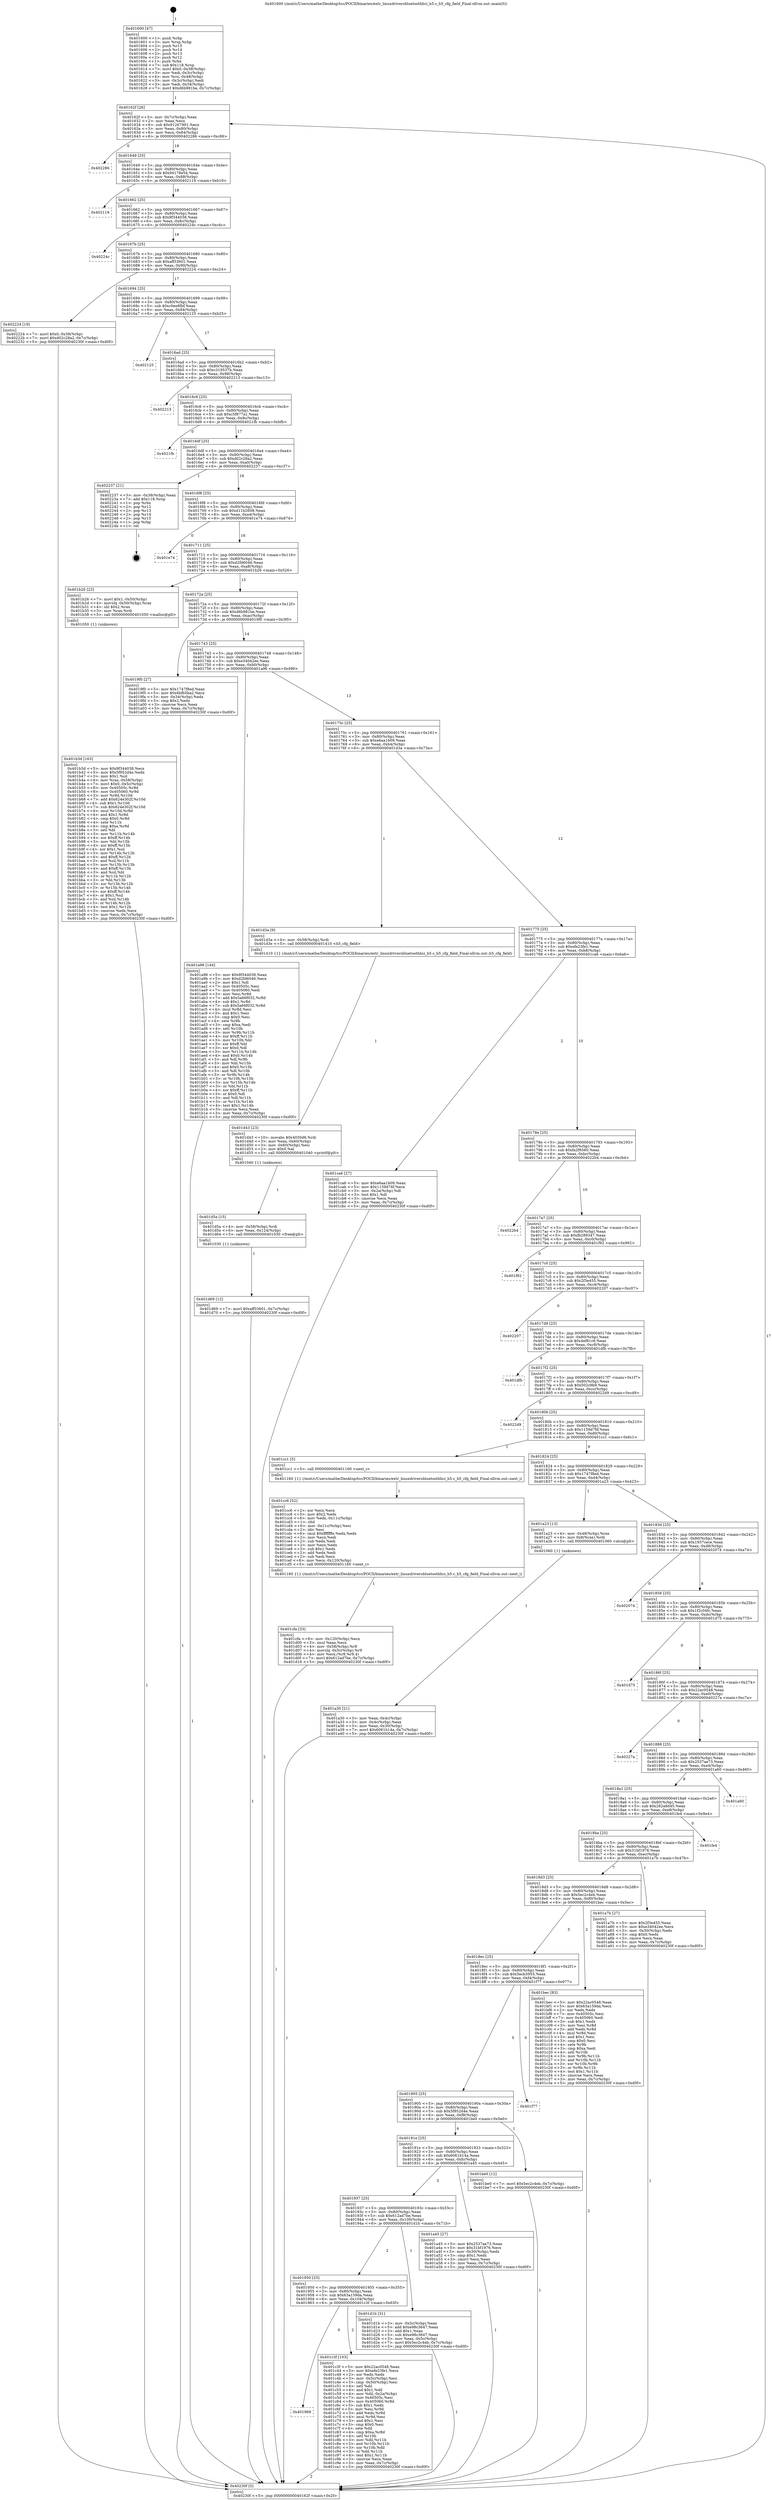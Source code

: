 digraph "0x401600" {
  label = "0x401600 (/mnt/c/Users/mathe/Desktop/tcc/POCII/binaries/extr_linuxdriversbluetoothhci_h5.c_h5_cfg_field_Final-ollvm.out::main(0))"
  labelloc = "t"
  node[shape=record]

  Entry [label="",width=0.3,height=0.3,shape=circle,fillcolor=black,style=filled]
  "0x40162f" [label="{
     0x40162f [26]\l
     | [instrs]\l
     &nbsp;&nbsp;0x40162f \<+3\>: mov -0x7c(%rbp),%eax\l
     &nbsp;&nbsp;0x401632 \<+2\>: mov %eax,%ecx\l
     &nbsp;&nbsp;0x401634 \<+6\>: sub $0x91267991,%ecx\l
     &nbsp;&nbsp;0x40163a \<+3\>: mov %eax,-0x80(%rbp)\l
     &nbsp;&nbsp;0x40163d \<+6\>: mov %ecx,-0x84(%rbp)\l
     &nbsp;&nbsp;0x401643 \<+6\>: je 0000000000402286 \<main+0xc86\>\l
  }"]
  "0x402286" [label="{
     0x402286\l
  }", style=dashed]
  "0x401649" [label="{
     0x401649 [25]\l
     | [instrs]\l
     &nbsp;&nbsp;0x401649 \<+5\>: jmp 000000000040164e \<main+0x4e\>\l
     &nbsp;&nbsp;0x40164e \<+3\>: mov -0x80(%rbp),%eax\l
     &nbsp;&nbsp;0x401651 \<+5\>: sub $0x94178e54,%eax\l
     &nbsp;&nbsp;0x401656 \<+6\>: mov %eax,-0x88(%rbp)\l
     &nbsp;&nbsp;0x40165c \<+6\>: je 0000000000402119 \<main+0xb19\>\l
  }"]
  Exit [label="",width=0.3,height=0.3,shape=circle,fillcolor=black,style=filled,peripheries=2]
  "0x402119" [label="{
     0x402119\l
  }", style=dashed]
  "0x401662" [label="{
     0x401662 [25]\l
     | [instrs]\l
     &nbsp;&nbsp;0x401662 \<+5\>: jmp 0000000000401667 \<main+0x67\>\l
     &nbsp;&nbsp;0x401667 \<+3\>: mov -0x80(%rbp),%eax\l
     &nbsp;&nbsp;0x40166a \<+5\>: sub $0x9f344038,%eax\l
     &nbsp;&nbsp;0x40166f \<+6\>: mov %eax,-0x8c(%rbp)\l
     &nbsp;&nbsp;0x401675 \<+6\>: je 000000000040224c \<main+0xc4c\>\l
  }"]
  "0x401d69" [label="{
     0x401d69 [12]\l
     | [instrs]\l
     &nbsp;&nbsp;0x401d69 \<+7\>: movl $0xaff33601,-0x7c(%rbp)\l
     &nbsp;&nbsp;0x401d70 \<+5\>: jmp 000000000040230f \<main+0xd0f\>\l
  }"]
  "0x40224c" [label="{
     0x40224c\l
  }", style=dashed]
  "0x40167b" [label="{
     0x40167b [25]\l
     | [instrs]\l
     &nbsp;&nbsp;0x40167b \<+5\>: jmp 0000000000401680 \<main+0x80\>\l
     &nbsp;&nbsp;0x401680 \<+3\>: mov -0x80(%rbp),%eax\l
     &nbsp;&nbsp;0x401683 \<+5\>: sub $0xaff33601,%eax\l
     &nbsp;&nbsp;0x401688 \<+6\>: mov %eax,-0x90(%rbp)\l
     &nbsp;&nbsp;0x40168e \<+6\>: je 0000000000402224 \<main+0xc24\>\l
  }"]
  "0x401d5a" [label="{
     0x401d5a [15]\l
     | [instrs]\l
     &nbsp;&nbsp;0x401d5a \<+4\>: mov -0x58(%rbp),%rdi\l
     &nbsp;&nbsp;0x401d5e \<+6\>: mov %eax,-0x124(%rbp)\l
     &nbsp;&nbsp;0x401d64 \<+5\>: call 0000000000401030 \<free@plt\>\l
     | [calls]\l
     &nbsp;&nbsp;0x401030 \{1\} (unknown)\l
  }"]
  "0x402224" [label="{
     0x402224 [19]\l
     | [instrs]\l
     &nbsp;&nbsp;0x402224 \<+7\>: movl $0x0,-0x38(%rbp)\l
     &nbsp;&nbsp;0x40222b \<+7\>: movl $0xd02c28a2,-0x7c(%rbp)\l
     &nbsp;&nbsp;0x402232 \<+5\>: jmp 000000000040230f \<main+0xd0f\>\l
  }"]
  "0x401694" [label="{
     0x401694 [25]\l
     | [instrs]\l
     &nbsp;&nbsp;0x401694 \<+5\>: jmp 0000000000401699 \<main+0x99\>\l
     &nbsp;&nbsp;0x401699 \<+3\>: mov -0x80(%rbp),%eax\l
     &nbsp;&nbsp;0x40169c \<+5\>: sub $0xc0ee8fbf,%eax\l
     &nbsp;&nbsp;0x4016a1 \<+6\>: mov %eax,-0x94(%rbp)\l
     &nbsp;&nbsp;0x4016a7 \<+6\>: je 0000000000402125 \<main+0xb25\>\l
  }"]
  "0x401d43" [label="{
     0x401d43 [23]\l
     | [instrs]\l
     &nbsp;&nbsp;0x401d43 \<+10\>: movabs $0x4030d6,%rdi\l
     &nbsp;&nbsp;0x401d4d \<+3\>: mov %eax,-0x60(%rbp)\l
     &nbsp;&nbsp;0x401d50 \<+3\>: mov -0x60(%rbp),%esi\l
     &nbsp;&nbsp;0x401d53 \<+2\>: mov $0x0,%al\l
     &nbsp;&nbsp;0x401d55 \<+5\>: call 0000000000401040 \<printf@plt\>\l
     | [calls]\l
     &nbsp;&nbsp;0x401040 \{1\} (unknown)\l
  }"]
  "0x402125" [label="{
     0x402125\l
  }", style=dashed]
  "0x4016ad" [label="{
     0x4016ad [25]\l
     | [instrs]\l
     &nbsp;&nbsp;0x4016ad \<+5\>: jmp 00000000004016b2 \<main+0xb2\>\l
     &nbsp;&nbsp;0x4016b2 \<+3\>: mov -0x80(%rbp),%eax\l
     &nbsp;&nbsp;0x4016b5 \<+5\>: sub $0xc319537b,%eax\l
     &nbsp;&nbsp;0x4016ba \<+6\>: mov %eax,-0x98(%rbp)\l
     &nbsp;&nbsp;0x4016c0 \<+6\>: je 0000000000402213 \<main+0xc13\>\l
  }"]
  "0x401cfa" [label="{
     0x401cfa [33]\l
     | [instrs]\l
     &nbsp;&nbsp;0x401cfa \<+6\>: mov -0x120(%rbp),%ecx\l
     &nbsp;&nbsp;0x401d00 \<+3\>: imul %eax,%ecx\l
     &nbsp;&nbsp;0x401d03 \<+4\>: mov -0x58(%rbp),%r8\l
     &nbsp;&nbsp;0x401d07 \<+4\>: movslq -0x5c(%rbp),%r9\l
     &nbsp;&nbsp;0x401d0b \<+4\>: mov %ecx,(%r8,%r9,4)\l
     &nbsp;&nbsp;0x401d0f \<+7\>: movl $0x612ad7be,-0x7c(%rbp)\l
     &nbsp;&nbsp;0x401d16 \<+5\>: jmp 000000000040230f \<main+0xd0f\>\l
  }"]
  "0x402213" [label="{
     0x402213\l
  }", style=dashed]
  "0x4016c6" [label="{
     0x4016c6 [25]\l
     | [instrs]\l
     &nbsp;&nbsp;0x4016c6 \<+5\>: jmp 00000000004016cb \<main+0xcb\>\l
     &nbsp;&nbsp;0x4016cb \<+3\>: mov -0x80(%rbp),%eax\l
     &nbsp;&nbsp;0x4016ce \<+5\>: sub $0xc5f877a1,%eax\l
     &nbsp;&nbsp;0x4016d3 \<+6\>: mov %eax,-0x9c(%rbp)\l
     &nbsp;&nbsp;0x4016d9 \<+6\>: je 00000000004021fb \<main+0xbfb\>\l
  }"]
  "0x401cc6" [label="{
     0x401cc6 [52]\l
     | [instrs]\l
     &nbsp;&nbsp;0x401cc6 \<+2\>: xor %ecx,%ecx\l
     &nbsp;&nbsp;0x401cc8 \<+5\>: mov $0x2,%edx\l
     &nbsp;&nbsp;0x401ccd \<+6\>: mov %edx,-0x11c(%rbp)\l
     &nbsp;&nbsp;0x401cd3 \<+1\>: cltd\l
     &nbsp;&nbsp;0x401cd4 \<+6\>: mov -0x11c(%rbp),%esi\l
     &nbsp;&nbsp;0x401cda \<+2\>: idiv %esi\l
     &nbsp;&nbsp;0x401cdc \<+6\>: imul $0xfffffffe,%edx,%edx\l
     &nbsp;&nbsp;0x401ce2 \<+2\>: mov %ecx,%edi\l
     &nbsp;&nbsp;0x401ce4 \<+2\>: sub %edx,%edi\l
     &nbsp;&nbsp;0x401ce6 \<+2\>: mov %ecx,%edx\l
     &nbsp;&nbsp;0x401ce8 \<+3\>: sub $0x1,%edx\l
     &nbsp;&nbsp;0x401ceb \<+2\>: add %edx,%edi\l
     &nbsp;&nbsp;0x401ced \<+2\>: sub %edi,%ecx\l
     &nbsp;&nbsp;0x401cef \<+6\>: mov %ecx,-0x120(%rbp)\l
     &nbsp;&nbsp;0x401cf5 \<+5\>: call 0000000000401160 \<next_i\>\l
     | [calls]\l
     &nbsp;&nbsp;0x401160 \{1\} (/mnt/c/Users/mathe/Desktop/tcc/POCII/binaries/extr_linuxdriversbluetoothhci_h5.c_h5_cfg_field_Final-ollvm.out::next_i)\l
  }"]
  "0x4021fb" [label="{
     0x4021fb\l
  }", style=dashed]
  "0x4016df" [label="{
     0x4016df [25]\l
     | [instrs]\l
     &nbsp;&nbsp;0x4016df \<+5\>: jmp 00000000004016e4 \<main+0xe4\>\l
     &nbsp;&nbsp;0x4016e4 \<+3\>: mov -0x80(%rbp),%eax\l
     &nbsp;&nbsp;0x4016e7 \<+5\>: sub $0xd02c28a2,%eax\l
     &nbsp;&nbsp;0x4016ec \<+6\>: mov %eax,-0xa0(%rbp)\l
     &nbsp;&nbsp;0x4016f2 \<+6\>: je 0000000000402237 \<main+0xc37\>\l
  }"]
  "0x401969" [label="{
     0x401969\l
  }", style=dashed]
  "0x402237" [label="{
     0x402237 [21]\l
     | [instrs]\l
     &nbsp;&nbsp;0x402237 \<+3\>: mov -0x38(%rbp),%eax\l
     &nbsp;&nbsp;0x40223a \<+7\>: add $0x118,%rsp\l
     &nbsp;&nbsp;0x402241 \<+1\>: pop %rbx\l
     &nbsp;&nbsp;0x402242 \<+2\>: pop %r12\l
     &nbsp;&nbsp;0x402244 \<+2\>: pop %r13\l
     &nbsp;&nbsp;0x402246 \<+2\>: pop %r14\l
     &nbsp;&nbsp;0x402248 \<+2\>: pop %r15\l
     &nbsp;&nbsp;0x40224a \<+1\>: pop %rbp\l
     &nbsp;&nbsp;0x40224b \<+1\>: ret\l
  }"]
  "0x4016f8" [label="{
     0x4016f8 [25]\l
     | [instrs]\l
     &nbsp;&nbsp;0x4016f8 \<+5\>: jmp 00000000004016fd \<main+0xfd\>\l
     &nbsp;&nbsp;0x4016fd \<+3\>: mov -0x80(%rbp),%eax\l
     &nbsp;&nbsp;0x401700 \<+5\>: sub $0xd11b2608,%eax\l
     &nbsp;&nbsp;0x401705 \<+6\>: mov %eax,-0xa4(%rbp)\l
     &nbsp;&nbsp;0x40170b \<+6\>: je 0000000000401e74 \<main+0x874\>\l
  }"]
  "0x401c3f" [label="{
     0x401c3f [103]\l
     | [instrs]\l
     &nbsp;&nbsp;0x401c3f \<+5\>: mov $0x22ac0548,%eax\l
     &nbsp;&nbsp;0x401c44 \<+5\>: mov $0xefe23fe1,%ecx\l
     &nbsp;&nbsp;0x401c49 \<+2\>: xor %edx,%edx\l
     &nbsp;&nbsp;0x401c4b \<+3\>: mov -0x5c(%rbp),%esi\l
     &nbsp;&nbsp;0x401c4e \<+3\>: cmp -0x50(%rbp),%esi\l
     &nbsp;&nbsp;0x401c51 \<+4\>: setl %dil\l
     &nbsp;&nbsp;0x401c55 \<+4\>: and $0x1,%dil\l
     &nbsp;&nbsp;0x401c59 \<+4\>: mov %dil,-0x2a(%rbp)\l
     &nbsp;&nbsp;0x401c5d \<+7\>: mov 0x40505c,%esi\l
     &nbsp;&nbsp;0x401c64 \<+8\>: mov 0x405060,%r8d\l
     &nbsp;&nbsp;0x401c6c \<+3\>: sub $0x1,%edx\l
     &nbsp;&nbsp;0x401c6f \<+3\>: mov %esi,%r9d\l
     &nbsp;&nbsp;0x401c72 \<+3\>: add %edx,%r9d\l
     &nbsp;&nbsp;0x401c75 \<+4\>: imul %r9d,%esi\l
     &nbsp;&nbsp;0x401c79 \<+3\>: and $0x1,%esi\l
     &nbsp;&nbsp;0x401c7c \<+3\>: cmp $0x0,%esi\l
     &nbsp;&nbsp;0x401c7f \<+4\>: sete %dil\l
     &nbsp;&nbsp;0x401c83 \<+4\>: cmp $0xa,%r8d\l
     &nbsp;&nbsp;0x401c87 \<+4\>: setl %r10b\l
     &nbsp;&nbsp;0x401c8b \<+3\>: mov %dil,%r11b\l
     &nbsp;&nbsp;0x401c8e \<+3\>: and %r10b,%r11b\l
     &nbsp;&nbsp;0x401c91 \<+3\>: xor %r10b,%dil\l
     &nbsp;&nbsp;0x401c94 \<+3\>: or %dil,%r11b\l
     &nbsp;&nbsp;0x401c97 \<+4\>: test $0x1,%r11b\l
     &nbsp;&nbsp;0x401c9b \<+3\>: cmovne %ecx,%eax\l
     &nbsp;&nbsp;0x401c9e \<+3\>: mov %eax,-0x7c(%rbp)\l
     &nbsp;&nbsp;0x401ca1 \<+5\>: jmp 000000000040230f \<main+0xd0f\>\l
  }"]
  "0x401e74" [label="{
     0x401e74\l
  }", style=dashed]
  "0x401711" [label="{
     0x401711 [25]\l
     | [instrs]\l
     &nbsp;&nbsp;0x401711 \<+5\>: jmp 0000000000401716 \<main+0x116\>\l
     &nbsp;&nbsp;0x401716 \<+3\>: mov -0x80(%rbp),%eax\l
     &nbsp;&nbsp;0x401719 \<+5\>: sub $0xd2fd6046,%eax\l
     &nbsp;&nbsp;0x40171e \<+6\>: mov %eax,-0xa8(%rbp)\l
     &nbsp;&nbsp;0x401724 \<+6\>: je 0000000000401b26 \<main+0x526\>\l
  }"]
  "0x401950" [label="{
     0x401950 [25]\l
     | [instrs]\l
     &nbsp;&nbsp;0x401950 \<+5\>: jmp 0000000000401955 \<main+0x355\>\l
     &nbsp;&nbsp;0x401955 \<+3\>: mov -0x80(%rbp),%eax\l
     &nbsp;&nbsp;0x401958 \<+5\>: sub $0x63a159da,%eax\l
     &nbsp;&nbsp;0x40195d \<+6\>: mov %eax,-0x104(%rbp)\l
     &nbsp;&nbsp;0x401963 \<+6\>: je 0000000000401c3f \<main+0x63f\>\l
  }"]
  "0x401b26" [label="{
     0x401b26 [23]\l
     | [instrs]\l
     &nbsp;&nbsp;0x401b26 \<+7\>: movl $0x1,-0x50(%rbp)\l
     &nbsp;&nbsp;0x401b2d \<+4\>: movslq -0x50(%rbp),%rax\l
     &nbsp;&nbsp;0x401b31 \<+4\>: shl $0x2,%rax\l
     &nbsp;&nbsp;0x401b35 \<+3\>: mov %rax,%rdi\l
     &nbsp;&nbsp;0x401b38 \<+5\>: call 0000000000401050 \<malloc@plt\>\l
     | [calls]\l
     &nbsp;&nbsp;0x401050 \{1\} (unknown)\l
  }"]
  "0x40172a" [label="{
     0x40172a [25]\l
     | [instrs]\l
     &nbsp;&nbsp;0x40172a \<+5\>: jmp 000000000040172f \<main+0x12f\>\l
     &nbsp;&nbsp;0x40172f \<+3\>: mov -0x80(%rbp),%eax\l
     &nbsp;&nbsp;0x401732 \<+5\>: sub $0xd6b981be,%eax\l
     &nbsp;&nbsp;0x401737 \<+6\>: mov %eax,-0xac(%rbp)\l
     &nbsp;&nbsp;0x40173d \<+6\>: je 00000000004019f0 \<main+0x3f0\>\l
  }"]
  "0x401d1b" [label="{
     0x401d1b [31]\l
     | [instrs]\l
     &nbsp;&nbsp;0x401d1b \<+3\>: mov -0x5c(%rbp),%eax\l
     &nbsp;&nbsp;0x401d1e \<+5\>: add $0xe98c3647,%eax\l
     &nbsp;&nbsp;0x401d23 \<+3\>: add $0x1,%eax\l
     &nbsp;&nbsp;0x401d26 \<+5\>: sub $0xe98c3647,%eax\l
     &nbsp;&nbsp;0x401d2b \<+3\>: mov %eax,-0x5c(%rbp)\l
     &nbsp;&nbsp;0x401d2e \<+7\>: movl $0x5ec2c4eb,-0x7c(%rbp)\l
     &nbsp;&nbsp;0x401d35 \<+5\>: jmp 000000000040230f \<main+0xd0f\>\l
  }"]
  "0x4019f0" [label="{
     0x4019f0 [27]\l
     | [instrs]\l
     &nbsp;&nbsp;0x4019f0 \<+5\>: mov $0x1747f8ed,%eax\l
     &nbsp;&nbsp;0x4019f5 \<+5\>: mov $0x6bfb5ba2,%ecx\l
     &nbsp;&nbsp;0x4019fa \<+3\>: mov -0x34(%rbp),%edx\l
     &nbsp;&nbsp;0x4019fd \<+3\>: cmp $0x2,%edx\l
     &nbsp;&nbsp;0x401a00 \<+3\>: cmovne %ecx,%eax\l
     &nbsp;&nbsp;0x401a03 \<+3\>: mov %eax,-0x7c(%rbp)\l
     &nbsp;&nbsp;0x401a06 \<+5\>: jmp 000000000040230f \<main+0xd0f\>\l
  }"]
  "0x401743" [label="{
     0x401743 [25]\l
     | [instrs]\l
     &nbsp;&nbsp;0x401743 \<+5\>: jmp 0000000000401748 \<main+0x148\>\l
     &nbsp;&nbsp;0x401748 \<+3\>: mov -0x80(%rbp),%eax\l
     &nbsp;&nbsp;0x40174b \<+5\>: sub $0xe34042ee,%eax\l
     &nbsp;&nbsp;0x401750 \<+6\>: mov %eax,-0xb0(%rbp)\l
     &nbsp;&nbsp;0x401756 \<+6\>: je 0000000000401a96 \<main+0x496\>\l
  }"]
  "0x40230f" [label="{
     0x40230f [5]\l
     | [instrs]\l
     &nbsp;&nbsp;0x40230f \<+5\>: jmp 000000000040162f \<main+0x2f\>\l
  }"]
  "0x401600" [label="{
     0x401600 [47]\l
     | [instrs]\l
     &nbsp;&nbsp;0x401600 \<+1\>: push %rbp\l
     &nbsp;&nbsp;0x401601 \<+3\>: mov %rsp,%rbp\l
     &nbsp;&nbsp;0x401604 \<+2\>: push %r15\l
     &nbsp;&nbsp;0x401606 \<+2\>: push %r14\l
     &nbsp;&nbsp;0x401608 \<+2\>: push %r13\l
     &nbsp;&nbsp;0x40160a \<+2\>: push %r12\l
     &nbsp;&nbsp;0x40160c \<+1\>: push %rbx\l
     &nbsp;&nbsp;0x40160d \<+7\>: sub $0x118,%rsp\l
     &nbsp;&nbsp;0x401614 \<+7\>: movl $0x0,-0x38(%rbp)\l
     &nbsp;&nbsp;0x40161b \<+3\>: mov %edi,-0x3c(%rbp)\l
     &nbsp;&nbsp;0x40161e \<+4\>: mov %rsi,-0x48(%rbp)\l
     &nbsp;&nbsp;0x401622 \<+3\>: mov -0x3c(%rbp),%edi\l
     &nbsp;&nbsp;0x401625 \<+3\>: mov %edi,-0x34(%rbp)\l
     &nbsp;&nbsp;0x401628 \<+7\>: movl $0xd6b981be,-0x7c(%rbp)\l
  }"]
  "0x401b3d" [label="{
     0x401b3d [163]\l
     | [instrs]\l
     &nbsp;&nbsp;0x401b3d \<+5\>: mov $0x9f344038,%ecx\l
     &nbsp;&nbsp;0x401b42 \<+5\>: mov $0x5f952d4e,%edx\l
     &nbsp;&nbsp;0x401b47 \<+3\>: mov $0x1,%sil\l
     &nbsp;&nbsp;0x401b4a \<+4\>: mov %rax,-0x58(%rbp)\l
     &nbsp;&nbsp;0x401b4e \<+7\>: movl $0x0,-0x5c(%rbp)\l
     &nbsp;&nbsp;0x401b55 \<+8\>: mov 0x40505c,%r8d\l
     &nbsp;&nbsp;0x401b5d \<+8\>: mov 0x405060,%r9d\l
     &nbsp;&nbsp;0x401b65 \<+3\>: mov %r8d,%r10d\l
     &nbsp;&nbsp;0x401b68 \<+7\>: add $0x624e302f,%r10d\l
     &nbsp;&nbsp;0x401b6f \<+4\>: sub $0x1,%r10d\l
     &nbsp;&nbsp;0x401b73 \<+7\>: sub $0x624e302f,%r10d\l
     &nbsp;&nbsp;0x401b7a \<+4\>: imul %r10d,%r8d\l
     &nbsp;&nbsp;0x401b7e \<+4\>: and $0x1,%r8d\l
     &nbsp;&nbsp;0x401b82 \<+4\>: cmp $0x0,%r8d\l
     &nbsp;&nbsp;0x401b86 \<+4\>: sete %r11b\l
     &nbsp;&nbsp;0x401b8a \<+4\>: cmp $0xa,%r9d\l
     &nbsp;&nbsp;0x401b8e \<+3\>: setl %bl\l
     &nbsp;&nbsp;0x401b91 \<+3\>: mov %r11b,%r14b\l
     &nbsp;&nbsp;0x401b94 \<+4\>: xor $0xff,%r14b\l
     &nbsp;&nbsp;0x401b98 \<+3\>: mov %bl,%r15b\l
     &nbsp;&nbsp;0x401b9b \<+4\>: xor $0xff,%r15b\l
     &nbsp;&nbsp;0x401b9f \<+4\>: xor $0x1,%sil\l
     &nbsp;&nbsp;0x401ba3 \<+3\>: mov %r14b,%r12b\l
     &nbsp;&nbsp;0x401ba6 \<+4\>: and $0xff,%r12b\l
     &nbsp;&nbsp;0x401baa \<+3\>: and %sil,%r11b\l
     &nbsp;&nbsp;0x401bad \<+3\>: mov %r15b,%r13b\l
     &nbsp;&nbsp;0x401bb0 \<+4\>: and $0xff,%r13b\l
     &nbsp;&nbsp;0x401bb4 \<+3\>: and %sil,%bl\l
     &nbsp;&nbsp;0x401bb7 \<+3\>: or %r11b,%r12b\l
     &nbsp;&nbsp;0x401bba \<+3\>: or %bl,%r13b\l
     &nbsp;&nbsp;0x401bbd \<+3\>: xor %r13b,%r12b\l
     &nbsp;&nbsp;0x401bc0 \<+3\>: or %r15b,%r14b\l
     &nbsp;&nbsp;0x401bc3 \<+4\>: xor $0xff,%r14b\l
     &nbsp;&nbsp;0x401bc7 \<+4\>: or $0x1,%sil\l
     &nbsp;&nbsp;0x401bcb \<+3\>: and %sil,%r14b\l
     &nbsp;&nbsp;0x401bce \<+3\>: or %r14b,%r12b\l
     &nbsp;&nbsp;0x401bd1 \<+4\>: test $0x1,%r12b\l
     &nbsp;&nbsp;0x401bd5 \<+3\>: cmovne %edx,%ecx\l
     &nbsp;&nbsp;0x401bd8 \<+3\>: mov %ecx,-0x7c(%rbp)\l
     &nbsp;&nbsp;0x401bdb \<+5\>: jmp 000000000040230f \<main+0xd0f\>\l
  }"]
  "0x401a96" [label="{
     0x401a96 [144]\l
     | [instrs]\l
     &nbsp;&nbsp;0x401a96 \<+5\>: mov $0x9f344038,%eax\l
     &nbsp;&nbsp;0x401a9b \<+5\>: mov $0xd2fd6046,%ecx\l
     &nbsp;&nbsp;0x401aa0 \<+2\>: mov $0x1,%dl\l
     &nbsp;&nbsp;0x401aa2 \<+7\>: mov 0x40505c,%esi\l
     &nbsp;&nbsp;0x401aa9 \<+7\>: mov 0x405060,%edi\l
     &nbsp;&nbsp;0x401ab0 \<+3\>: mov %esi,%r8d\l
     &nbsp;&nbsp;0x401ab3 \<+7\>: add $0x5a66f032,%r8d\l
     &nbsp;&nbsp;0x401aba \<+4\>: sub $0x1,%r8d\l
     &nbsp;&nbsp;0x401abe \<+7\>: sub $0x5a66f032,%r8d\l
     &nbsp;&nbsp;0x401ac5 \<+4\>: imul %r8d,%esi\l
     &nbsp;&nbsp;0x401ac9 \<+3\>: and $0x1,%esi\l
     &nbsp;&nbsp;0x401acc \<+3\>: cmp $0x0,%esi\l
     &nbsp;&nbsp;0x401acf \<+4\>: sete %r9b\l
     &nbsp;&nbsp;0x401ad3 \<+3\>: cmp $0xa,%edi\l
     &nbsp;&nbsp;0x401ad6 \<+4\>: setl %r10b\l
     &nbsp;&nbsp;0x401ada \<+3\>: mov %r9b,%r11b\l
     &nbsp;&nbsp;0x401add \<+4\>: xor $0xff,%r11b\l
     &nbsp;&nbsp;0x401ae1 \<+3\>: mov %r10b,%bl\l
     &nbsp;&nbsp;0x401ae4 \<+3\>: xor $0xff,%bl\l
     &nbsp;&nbsp;0x401ae7 \<+3\>: xor $0x0,%dl\l
     &nbsp;&nbsp;0x401aea \<+3\>: mov %r11b,%r14b\l
     &nbsp;&nbsp;0x401aed \<+4\>: and $0x0,%r14b\l
     &nbsp;&nbsp;0x401af1 \<+3\>: and %dl,%r9b\l
     &nbsp;&nbsp;0x401af4 \<+3\>: mov %bl,%r15b\l
     &nbsp;&nbsp;0x401af7 \<+4\>: and $0x0,%r15b\l
     &nbsp;&nbsp;0x401afb \<+3\>: and %dl,%r10b\l
     &nbsp;&nbsp;0x401afe \<+3\>: or %r9b,%r14b\l
     &nbsp;&nbsp;0x401b01 \<+3\>: or %r10b,%r15b\l
     &nbsp;&nbsp;0x401b04 \<+3\>: xor %r15b,%r14b\l
     &nbsp;&nbsp;0x401b07 \<+3\>: or %bl,%r11b\l
     &nbsp;&nbsp;0x401b0a \<+4\>: xor $0xff,%r11b\l
     &nbsp;&nbsp;0x401b0e \<+3\>: or $0x0,%dl\l
     &nbsp;&nbsp;0x401b11 \<+3\>: and %dl,%r11b\l
     &nbsp;&nbsp;0x401b14 \<+3\>: or %r11b,%r14b\l
     &nbsp;&nbsp;0x401b17 \<+4\>: test $0x1,%r14b\l
     &nbsp;&nbsp;0x401b1b \<+3\>: cmovne %ecx,%eax\l
     &nbsp;&nbsp;0x401b1e \<+3\>: mov %eax,-0x7c(%rbp)\l
     &nbsp;&nbsp;0x401b21 \<+5\>: jmp 000000000040230f \<main+0xd0f\>\l
  }"]
  "0x40175c" [label="{
     0x40175c [25]\l
     | [instrs]\l
     &nbsp;&nbsp;0x40175c \<+5\>: jmp 0000000000401761 \<main+0x161\>\l
     &nbsp;&nbsp;0x401761 \<+3\>: mov -0x80(%rbp),%eax\l
     &nbsp;&nbsp;0x401764 \<+5\>: sub $0xe6aa1b09,%eax\l
     &nbsp;&nbsp;0x401769 \<+6\>: mov %eax,-0xb4(%rbp)\l
     &nbsp;&nbsp;0x40176f \<+6\>: je 0000000000401d3a \<main+0x73a\>\l
  }"]
  "0x401937" [label="{
     0x401937 [25]\l
     | [instrs]\l
     &nbsp;&nbsp;0x401937 \<+5\>: jmp 000000000040193c \<main+0x33c\>\l
     &nbsp;&nbsp;0x40193c \<+3\>: mov -0x80(%rbp),%eax\l
     &nbsp;&nbsp;0x40193f \<+5\>: sub $0x612ad7be,%eax\l
     &nbsp;&nbsp;0x401944 \<+6\>: mov %eax,-0x100(%rbp)\l
     &nbsp;&nbsp;0x40194a \<+6\>: je 0000000000401d1b \<main+0x71b\>\l
  }"]
  "0x401d3a" [label="{
     0x401d3a [9]\l
     | [instrs]\l
     &nbsp;&nbsp;0x401d3a \<+4\>: mov -0x58(%rbp),%rdi\l
     &nbsp;&nbsp;0x401d3e \<+5\>: call 0000000000401410 \<h5_cfg_field\>\l
     | [calls]\l
     &nbsp;&nbsp;0x401410 \{1\} (/mnt/c/Users/mathe/Desktop/tcc/POCII/binaries/extr_linuxdriversbluetoothhci_h5.c_h5_cfg_field_Final-ollvm.out::h5_cfg_field)\l
  }"]
  "0x401775" [label="{
     0x401775 [25]\l
     | [instrs]\l
     &nbsp;&nbsp;0x401775 \<+5\>: jmp 000000000040177a \<main+0x17a\>\l
     &nbsp;&nbsp;0x40177a \<+3\>: mov -0x80(%rbp),%eax\l
     &nbsp;&nbsp;0x40177d \<+5\>: sub $0xefe23fe1,%eax\l
     &nbsp;&nbsp;0x401782 \<+6\>: mov %eax,-0xb8(%rbp)\l
     &nbsp;&nbsp;0x401788 \<+6\>: je 0000000000401ca6 \<main+0x6a6\>\l
  }"]
  "0x401a45" [label="{
     0x401a45 [27]\l
     | [instrs]\l
     &nbsp;&nbsp;0x401a45 \<+5\>: mov $0x2537ae73,%eax\l
     &nbsp;&nbsp;0x401a4a \<+5\>: mov $0x31bf1976,%ecx\l
     &nbsp;&nbsp;0x401a4f \<+3\>: mov -0x30(%rbp),%edx\l
     &nbsp;&nbsp;0x401a52 \<+3\>: cmp $0x1,%edx\l
     &nbsp;&nbsp;0x401a55 \<+3\>: cmovl %ecx,%eax\l
     &nbsp;&nbsp;0x401a58 \<+3\>: mov %eax,-0x7c(%rbp)\l
     &nbsp;&nbsp;0x401a5b \<+5\>: jmp 000000000040230f \<main+0xd0f\>\l
  }"]
  "0x401ca6" [label="{
     0x401ca6 [27]\l
     | [instrs]\l
     &nbsp;&nbsp;0x401ca6 \<+5\>: mov $0xe6aa1b09,%eax\l
     &nbsp;&nbsp;0x401cab \<+5\>: mov $0x1159d76f,%ecx\l
     &nbsp;&nbsp;0x401cb0 \<+3\>: mov -0x2a(%rbp),%dl\l
     &nbsp;&nbsp;0x401cb3 \<+3\>: test $0x1,%dl\l
     &nbsp;&nbsp;0x401cb6 \<+3\>: cmovne %ecx,%eax\l
     &nbsp;&nbsp;0x401cb9 \<+3\>: mov %eax,-0x7c(%rbp)\l
     &nbsp;&nbsp;0x401cbc \<+5\>: jmp 000000000040230f \<main+0xd0f\>\l
  }"]
  "0x40178e" [label="{
     0x40178e [25]\l
     | [instrs]\l
     &nbsp;&nbsp;0x40178e \<+5\>: jmp 0000000000401793 \<main+0x193\>\l
     &nbsp;&nbsp;0x401793 \<+3\>: mov -0x80(%rbp),%eax\l
     &nbsp;&nbsp;0x401796 \<+5\>: sub $0xfa2f6560,%eax\l
     &nbsp;&nbsp;0x40179b \<+6\>: mov %eax,-0xbc(%rbp)\l
     &nbsp;&nbsp;0x4017a1 \<+6\>: je 00000000004022b4 \<main+0xcb4\>\l
  }"]
  "0x40191e" [label="{
     0x40191e [25]\l
     | [instrs]\l
     &nbsp;&nbsp;0x40191e \<+5\>: jmp 0000000000401923 \<main+0x323\>\l
     &nbsp;&nbsp;0x401923 \<+3\>: mov -0x80(%rbp),%eax\l
     &nbsp;&nbsp;0x401926 \<+5\>: sub $0x6061b14a,%eax\l
     &nbsp;&nbsp;0x40192b \<+6\>: mov %eax,-0xfc(%rbp)\l
     &nbsp;&nbsp;0x401931 \<+6\>: je 0000000000401a45 \<main+0x445\>\l
  }"]
  "0x4022b4" [label="{
     0x4022b4\l
  }", style=dashed]
  "0x4017a7" [label="{
     0x4017a7 [25]\l
     | [instrs]\l
     &nbsp;&nbsp;0x4017a7 \<+5\>: jmp 00000000004017ac \<main+0x1ac\>\l
     &nbsp;&nbsp;0x4017ac \<+3\>: mov -0x80(%rbp),%eax\l
     &nbsp;&nbsp;0x4017af \<+5\>: sub $0xfb289347,%eax\l
     &nbsp;&nbsp;0x4017b4 \<+6\>: mov %eax,-0xc0(%rbp)\l
     &nbsp;&nbsp;0x4017ba \<+6\>: je 0000000000401f92 \<main+0x992\>\l
  }"]
  "0x401be0" [label="{
     0x401be0 [12]\l
     | [instrs]\l
     &nbsp;&nbsp;0x401be0 \<+7\>: movl $0x5ec2c4eb,-0x7c(%rbp)\l
     &nbsp;&nbsp;0x401be7 \<+5\>: jmp 000000000040230f \<main+0xd0f\>\l
  }"]
  "0x401f92" [label="{
     0x401f92\l
  }", style=dashed]
  "0x4017c0" [label="{
     0x4017c0 [25]\l
     | [instrs]\l
     &nbsp;&nbsp;0x4017c0 \<+5\>: jmp 00000000004017c5 \<main+0x1c5\>\l
     &nbsp;&nbsp;0x4017c5 \<+3\>: mov -0x80(%rbp),%eax\l
     &nbsp;&nbsp;0x4017c8 \<+5\>: sub $0x2f3e455,%eax\l
     &nbsp;&nbsp;0x4017cd \<+6\>: mov %eax,-0xc4(%rbp)\l
     &nbsp;&nbsp;0x4017d3 \<+6\>: je 0000000000402207 \<main+0xc07\>\l
  }"]
  "0x401905" [label="{
     0x401905 [25]\l
     | [instrs]\l
     &nbsp;&nbsp;0x401905 \<+5\>: jmp 000000000040190a \<main+0x30a\>\l
     &nbsp;&nbsp;0x40190a \<+3\>: mov -0x80(%rbp),%eax\l
     &nbsp;&nbsp;0x40190d \<+5\>: sub $0x5f952d4e,%eax\l
     &nbsp;&nbsp;0x401912 \<+6\>: mov %eax,-0xf8(%rbp)\l
     &nbsp;&nbsp;0x401918 \<+6\>: je 0000000000401be0 \<main+0x5e0\>\l
  }"]
  "0x402207" [label="{
     0x402207\l
  }", style=dashed]
  "0x4017d9" [label="{
     0x4017d9 [25]\l
     | [instrs]\l
     &nbsp;&nbsp;0x4017d9 \<+5\>: jmp 00000000004017de \<main+0x1de\>\l
     &nbsp;&nbsp;0x4017de \<+3\>: mov -0x80(%rbp),%eax\l
     &nbsp;&nbsp;0x4017e1 \<+5\>: sub $0x4ef81c6,%eax\l
     &nbsp;&nbsp;0x4017e6 \<+6\>: mov %eax,-0xc8(%rbp)\l
     &nbsp;&nbsp;0x4017ec \<+6\>: je 0000000000401dfb \<main+0x7fb\>\l
  }"]
  "0x401f77" [label="{
     0x401f77\l
  }", style=dashed]
  "0x401dfb" [label="{
     0x401dfb\l
  }", style=dashed]
  "0x4017f2" [label="{
     0x4017f2 [25]\l
     | [instrs]\l
     &nbsp;&nbsp;0x4017f2 \<+5\>: jmp 00000000004017f7 \<main+0x1f7\>\l
     &nbsp;&nbsp;0x4017f7 \<+3\>: mov -0x80(%rbp),%eax\l
     &nbsp;&nbsp;0x4017fa \<+5\>: sub $0x502c9b9,%eax\l
     &nbsp;&nbsp;0x4017ff \<+6\>: mov %eax,-0xcc(%rbp)\l
     &nbsp;&nbsp;0x401805 \<+6\>: je 00000000004022d9 \<main+0xcd9\>\l
  }"]
  "0x4018ec" [label="{
     0x4018ec [25]\l
     | [instrs]\l
     &nbsp;&nbsp;0x4018ec \<+5\>: jmp 00000000004018f1 \<main+0x2f1\>\l
     &nbsp;&nbsp;0x4018f1 \<+3\>: mov -0x80(%rbp),%eax\l
     &nbsp;&nbsp;0x4018f4 \<+5\>: sub $0x5ecb3955,%eax\l
     &nbsp;&nbsp;0x4018f9 \<+6\>: mov %eax,-0xf4(%rbp)\l
     &nbsp;&nbsp;0x4018ff \<+6\>: je 0000000000401f77 \<main+0x977\>\l
  }"]
  "0x4022d9" [label="{
     0x4022d9\l
  }", style=dashed]
  "0x40180b" [label="{
     0x40180b [25]\l
     | [instrs]\l
     &nbsp;&nbsp;0x40180b \<+5\>: jmp 0000000000401810 \<main+0x210\>\l
     &nbsp;&nbsp;0x401810 \<+3\>: mov -0x80(%rbp),%eax\l
     &nbsp;&nbsp;0x401813 \<+5\>: sub $0x1159d76f,%eax\l
     &nbsp;&nbsp;0x401818 \<+6\>: mov %eax,-0xd0(%rbp)\l
     &nbsp;&nbsp;0x40181e \<+6\>: je 0000000000401cc1 \<main+0x6c1\>\l
  }"]
  "0x401bec" [label="{
     0x401bec [83]\l
     | [instrs]\l
     &nbsp;&nbsp;0x401bec \<+5\>: mov $0x22ac0548,%eax\l
     &nbsp;&nbsp;0x401bf1 \<+5\>: mov $0x63a159da,%ecx\l
     &nbsp;&nbsp;0x401bf6 \<+2\>: xor %edx,%edx\l
     &nbsp;&nbsp;0x401bf8 \<+7\>: mov 0x40505c,%esi\l
     &nbsp;&nbsp;0x401bff \<+7\>: mov 0x405060,%edi\l
     &nbsp;&nbsp;0x401c06 \<+3\>: sub $0x1,%edx\l
     &nbsp;&nbsp;0x401c09 \<+3\>: mov %esi,%r8d\l
     &nbsp;&nbsp;0x401c0c \<+3\>: add %edx,%r8d\l
     &nbsp;&nbsp;0x401c0f \<+4\>: imul %r8d,%esi\l
     &nbsp;&nbsp;0x401c13 \<+3\>: and $0x1,%esi\l
     &nbsp;&nbsp;0x401c16 \<+3\>: cmp $0x0,%esi\l
     &nbsp;&nbsp;0x401c19 \<+4\>: sete %r9b\l
     &nbsp;&nbsp;0x401c1d \<+3\>: cmp $0xa,%edi\l
     &nbsp;&nbsp;0x401c20 \<+4\>: setl %r10b\l
     &nbsp;&nbsp;0x401c24 \<+3\>: mov %r9b,%r11b\l
     &nbsp;&nbsp;0x401c27 \<+3\>: and %r10b,%r11b\l
     &nbsp;&nbsp;0x401c2a \<+3\>: xor %r10b,%r9b\l
     &nbsp;&nbsp;0x401c2d \<+3\>: or %r9b,%r11b\l
     &nbsp;&nbsp;0x401c30 \<+4\>: test $0x1,%r11b\l
     &nbsp;&nbsp;0x401c34 \<+3\>: cmovne %ecx,%eax\l
     &nbsp;&nbsp;0x401c37 \<+3\>: mov %eax,-0x7c(%rbp)\l
     &nbsp;&nbsp;0x401c3a \<+5\>: jmp 000000000040230f \<main+0xd0f\>\l
  }"]
  "0x401cc1" [label="{
     0x401cc1 [5]\l
     | [instrs]\l
     &nbsp;&nbsp;0x401cc1 \<+5\>: call 0000000000401160 \<next_i\>\l
     | [calls]\l
     &nbsp;&nbsp;0x401160 \{1\} (/mnt/c/Users/mathe/Desktop/tcc/POCII/binaries/extr_linuxdriversbluetoothhci_h5.c_h5_cfg_field_Final-ollvm.out::next_i)\l
  }"]
  "0x401824" [label="{
     0x401824 [25]\l
     | [instrs]\l
     &nbsp;&nbsp;0x401824 \<+5\>: jmp 0000000000401829 \<main+0x229\>\l
     &nbsp;&nbsp;0x401829 \<+3\>: mov -0x80(%rbp),%eax\l
     &nbsp;&nbsp;0x40182c \<+5\>: sub $0x1747f8ed,%eax\l
     &nbsp;&nbsp;0x401831 \<+6\>: mov %eax,-0xd4(%rbp)\l
     &nbsp;&nbsp;0x401837 \<+6\>: je 0000000000401a23 \<main+0x423\>\l
  }"]
  "0x4018d3" [label="{
     0x4018d3 [25]\l
     | [instrs]\l
     &nbsp;&nbsp;0x4018d3 \<+5\>: jmp 00000000004018d8 \<main+0x2d8\>\l
     &nbsp;&nbsp;0x4018d8 \<+3\>: mov -0x80(%rbp),%eax\l
     &nbsp;&nbsp;0x4018db \<+5\>: sub $0x5ec2c4eb,%eax\l
     &nbsp;&nbsp;0x4018e0 \<+6\>: mov %eax,-0xf0(%rbp)\l
     &nbsp;&nbsp;0x4018e6 \<+6\>: je 0000000000401bec \<main+0x5ec\>\l
  }"]
  "0x401a23" [label="{
     0x401a23 [13]\l
     | [instrs]\l
     &nbsp;&nbsp;0x401a23 \<+4\>: mov -0x48(%rbp),%rax\l
     &nbsp;&nbsp;0x401a27 \<+4\>: mov 0x8(%rax),%rdi\l
     &nbsp;&nbsp;0x401a2b \<+5\>: call 0000000000401060 \<atoi@plt\>\l
     | [calls]\l
     &nbsp;&nbsp;0x401060 \{1\} (unknown)\l
  }"]
  "0x40183d" [label="{
     0x40183d [25]\l
     | [instrs]\l
     &nbsp;&nbsp;0x40183d \<+5\>: jmp 0000000000401842 \<main+0x242\>\l
     &nbsp;&nbsp;0x401842 \<+3\>: mov -0x80(%rbp),%eax\l
     &nbsp;&nbsp;0x401845 \<+5\>: sub $0x1937cece,%eax\l
     &nbsp;&nbsp;0x40184a \<+6\>: mov %eax,-0xd8(%rbp)\l
     &nbsp;&nbsp;0x401850 \<+6\>: je 0000000000402074 \<main+0xa74\>\l
  }"]
  "0x401a30" [label="{
     0x401a30 [21]\l
     | [instrs]\l
     &nbsp;&nbsp;0x401a30 \<+3\>: mov %eax,-0x4c(%rbp)\l
     &nbsp;&nbsp;0x401a33 \<+3\>: mov -0x4c(%rbp),%eax\l
     &nbsp;&nbsp;0x401a36 \<+3\>: mov %eax,-0x30(%rbp)\l
     &nbsp;&nbsp;0x401a39 \<+7\>: movl $0x6061b14a,-0x7c(%rbp)\l
     &nbsp;&nbsp;0x401a40 \<+5\>: jmp 000000000040230f \<main+0xd0f\>\l
  }"]
  "0x401a7b" [label="{
     0x401a7b [27]\l
     | [instrs]\l
     &nbsp;&nbsp;0x401a7b \<+5\>: mov $0x2f3e455,%eax\l
     &nbsp;&nbsp;0x401a80 \<+5\>: mov $0xe34042ee,%ecx\l
     &nbsp;&nbsp;0x401a85 \<+3\>: mov -0x30(%rbp),%edx\l
     &nbsp;&nbsp;0x401a88 \<+3\>: cmp $0x0,%edx\l
     &nbsp;&nbsp;0x401a8b \<+3\>: cmove %ecx,%eax\l
     &nbsp;&nbsp;0x401a8e \<+3\>: mov %eax,-0x7c(%rbp)\l
     &nbsp;&nbsp;0x401a91 \<+5\>: jmp 000000000040230f \<main+0xd0f\>\l
  }"]
  "0x402074" [label="{
     0x402074\l
  }", style=dashed]
  "0x401856" [label="{
     0x401856 [25]\l
     | [instrs]\l
     &nbsp;&nbsp;0x401856 \<+5\>: jmp 000000000040185b \<main+0x25b\>\l
     &nbsp;&nbsp;0x40185b \<+3\>: mov -0x80(%rbp),%eax\l
     &nbsp;&nbsp;0x40185e \<+5\>: sub $0x1f2c04fc,%eax\l
     &nbsp;&nbsp;0x401863 \<+6\>: mov %eax,-0xdc(%rbp)\l
     &nbsp;&nbsp;0x401869 \<+6\>: je 0000000000401d75 \<main+0x775\>\l
  }"]
  "0x4018ba" [label="{
     0x4018ba [25]\l
     | [instrs]\l
     &nbsp;&nbsp;0x4018ba \<+5\>: jmp 00000000004018bf \<main+0x2bf\>\l
     &nbsp;&nbsp;0x4018bf \<+3\>: mov -0x80(%rbp),%eax\l
     &nbsp;&nbsp;0x4018c2 \<+5\>: sub $0x31bf1976,%eax\l
     &nbsp;&nbsp;0x4018c7 \<+6\>: mov %eax,-0xec(%rbp)\l
     &nbsp;&nbsp;0x4018cd \<+6\>: je 0000000000401a7b \<main+0x47b\>\l
  }"]
  "0x401d75" [label="{
     0x401d75\l
  }", style=dashed]
  "0x40186f" [label="{
     0x40186f [25]\l
     | [instrs]\l
     &nbsp;&nbsp;0x40186f \<+5\>: jmp 0000000000401874 \<main+0x274\>\l
     &nbsp;&nbsp;0x401874 \<+3\>: mov -0x80(%rbp),%eax\l
     &nbsp;&nbsp;0x401877 \<+5\>: sub $0x22ac0548,%eax\l
     &nbsp;&nbsp;0x40187c \<+6\>: mov %eax,-0xe0(%rbp)\l
     &nbsp;&nbsp;0x401882 \<+6\>: je 000000000040227a \<main+0xc7a\>\l
  }"]
  "0x401fe4" [label="{
     0x401fe4\l
  }", style=dashed]
  "0x40227a" [label="{
     0x40227a\l
  }", style=dashed]
  "0x401888" [label="{
     0x401888 [25]\l
     | [instrs]\l
     &nbsp;&nbsp;0x401888 \<+5\>: jmp 000000000040188d \<main+0x28d\>\l
     &nbsp;&nbsp;0x40188d \<+3\>: mov -0x80(%rbp),%eax\l
     &nbsp;&nbsp;0x401890 \<+5\>: sub $0x2537ae73,%eax\l
     &nbsp;&nbsp;0x401895 \<+6\>: mov %eax,-0xe4(%rbp)\l
     &nbsp;&nbsp;0x40189b \<+6\>: je 0000000000401a60 \<main+0x460\>\l
  }"]
  "0x4018a1" [label="{
     0x4018a1 [25]\l
     | [instrs]\l
     &nbsp;&nbsp;0x4018a1 \<+5\>: jmp 00000000004018a6 \<main+0x2a6\>\l
     &nbsp;&nbsp;0x4018a6 \<+3\>: mov -0x80(%rbp),%eax\l
     &nbsp;&nbsp;0x4018a9 \<+5\>: sub $0x282a8d45,%eax\l
     &nbsp;&nbsp;0x4018ae \<+6\>: mov %eax,-0xe8(%rbp)\l
     &nbsp;&nbsp;0x4018b4 \<+6\>: je 0000000000401fe4 \<main+0x9e4\>\l
  }"]
  "0x401a60" [label="{
     0x401a60\l
  }", style=dashed]
  Entry -> "0x401600" [label=" 1"]
  "0x40162f" -> "0x402286" [label=" 0"]
  "0x40162f" -> "0x401649" [label=" 18"]
  "0x402237" -> Exit [label=" 1"]
  "0x401649" -> "0x402119" [label=" 0"]
  "0x401649" -> "0x401662" [label=" 18"]
  "0x402224" -> "0x40230f" [label=" 1"]
  "0x401662" -> "0x40224c" [label=" 0"]
  "0x401662" -> "0x40167b" [label=" 18"]
  "0x401d69" -> "0x40230f" [label=" 1"]
  "0x40167b" -> "0x402224" [label=" 1"]
  "0x40167b" -> "0x401694" [label=" 17"]
  "0x401d5a" -> "0x401d69" [label=" 1"]
  "0x401694" -> "0x402125" [label=" 0"]
  "0x401694" -> "0x4016ad" [label=" 17"]
  "0x401d43" -> "0x401d5a" [label=" 1"]
  "0x4016ad" -> "0x402213" [label=" 0"]
  "0x4016ad" -> "0x4016c6" [label=" 17"]
  "0x401d3a" -> "0x401d43" [label=" 1"]
  "0x4016c6" -> "0x4021fb" [label=" 0"]
  "0x4016c6" -> "0x4016df" [label=" 17"]
  "0x401d1b" -> "0x40230f" [label=" 1"]
  "0x4016df" -> "0x402237" [label=" 1"]
  "0x4016df" -> "0x4016f8" [label=" 16"]
  "0x401cfa" -> "0x40230f" [label=" 1"]
  "0x4016f8" -> "0x401e74" [label=" 0"]
  "0x4016f8" -> "0x401711" [label=" 16"]
  "0x401cc6" -> "0x401cfa" [label=" 1"]
  "0x401711" -> "0x401b26" [label=" 1"]
  "0x401711" -> "0x40172a" [label=" 15"]
  "0x401ca6" -> "0x40230f" [label=" 2"]
  "0x40172a" -> "0x4019f0" [label=" 1"]
  "0x40172a" -> "0x401743" [label=" 14"]
  "0x4019f0" -> "0x40230f" [label=" 1"]
  "0x401600" -> "0x40162f" [label=" 1"]
  "0x40230f" -> "0x40162f" [label=" 17"]
  "0x401c3f" -> "0x40230f" [label=" 2"]
  "0x401743" -> "0x401a96" [label=" 1"]
  "0x401743" -> "0x40175c" [label=" 13"]
  "0x401950" -> "0x401c3f" [label=" 2"]
  "0x40175c" -> "0x401d3a" [label=" 1"]
  "0x40175c" -> "0x401775" [label=" 12"]
  "0x401cc1" -> "0x401cc6" [label=" 1"]
  "0x401775" -> "0x401ca6" [label=" 2"]
  "0x401775" -> "0x40178e" [label=" 10"]
  "0x401937" -> "0x401950" [label=" 2"]
  "0x40178e" -> "0x4022b4" [label=" 0"]
  "0x40178e" -> "0x4017a7" [label=" 10"]
  "0x401950" -> "0x401969" [label=" 0"]
  "0x4017a7" -> "0x401f92" [label=" 0"]
  "0x4017a7" -> "0x4017c0" [label=" 10"]
  "0x401bec" -> "0x40230f" [label=" 2"]
  "0x4017c0" -> "0x402207" [label=" 0"]
  "0x4017c0" -> "0x4017d9" [label=" 10"]
  "0x401b3d" -> "0x40230f" [label=" 1"]
  "0x4017d9" -> "0x401dfb" [label=" 0"]
  "0x4017d9" -> "0x4017f2" [label=" 10"]
  "0x401b26" -> "0x401b3d" [label=" 1"]
  "0x4017f2" -> "0x4022d9" [label=" 0"]
  "0x4017f2" -> "0x40180b" [label=" 10"]
  "0x401a7b" -> "0x40230f" [label=" 1"]
  "0x40180b" -> "0x401cc1" [label=" 1"]
  "0x40180b" -> "0x401824" [label=" 9"]
  "0x401a45" -> "0x40230f" [label=" 1"]
  "0x401824" -> "0x401a23" [label=" 1"]
  "0x401824" -> "0x40183d" [label=" 8"]
  "0x401a23" -> "0x401a30" [label=" 1"]
  "0x401a30" -> "0x40230f" [label=" 1"]
  "0x40191e" -> "0x401a45" [label=" 1"]
  "0x40183d" -> "0x402074" [label=" 0"]
  "0x40183d" -> "0x401856" [label=" 8"]
  "0x401937" -> "0x401d1b" [label=" 1"]
  "0x401856" -> "0x401d75" [label=" 0"]
  "0x401856" -> "0x40186f" [label=" 8"]
  "0x401905" -> "0x401be0" [label=" 1"]
  "0x40186f" -> "0x40227a" [label=" 0"]
  "0x40186f" -> "0x401888" [label=" 8"]
  "0x401be0" -> "0x40230f" [label=" 1"]
  "0x401888" -> "0x401a60" [label=" 0"]
  "0x401888" -> "0x4018a1" [label=" 8"]
  "0x4018ec" -> "0x401905" [label=" 5"]
  "0x4018a1" -> "0x401fe4" [label=" 0"]
  "0x4018a1" -> "0x4018ba" [label=" 8"]
  "0x401905" -> "0x40191e" [label=" 4"]
  "0x4018ba" -> "0x401a7b" [label=" 1"]
  "0x4018ba" -> "0x4018d3" [label=" 7"]
  "0x40191e" -> "0x401937" [label=" 3"]
  "0x4018d3" -> "0x401bec" [label=" 2"]
  "0x4018d3" -> "0x4018ec" [label=" 5"]
  "0x401a96" -> "0x40230f" [label=" 1"]
  "0x4018ec" -> "0x401f77" [label=" 0"]
}
